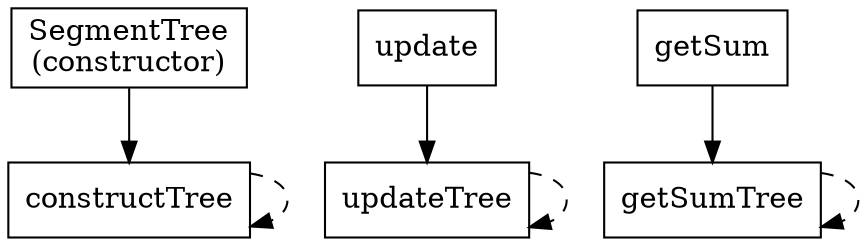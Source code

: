 digraph G {
    node [shape=box];

    // Nodes
    SegmentTree [label="SegmentTree\n(constructor)"];
    constructTree [label="constructTree"];
    updateTree [label="updateTree"];
    update [label="update"];
    getSumTree [label="getSumTree"];
    getSum [label="getSum"];

    // Edges
    SegmentTree -> constructTree;
    constructTree -> constructTree [style=dashed];
    update -> updateTree;
    updateTree -> updateTree [style=dashed];
    getSum -> getSumTree;
    getSumTree -> getSumTree [style=dashed];
}

